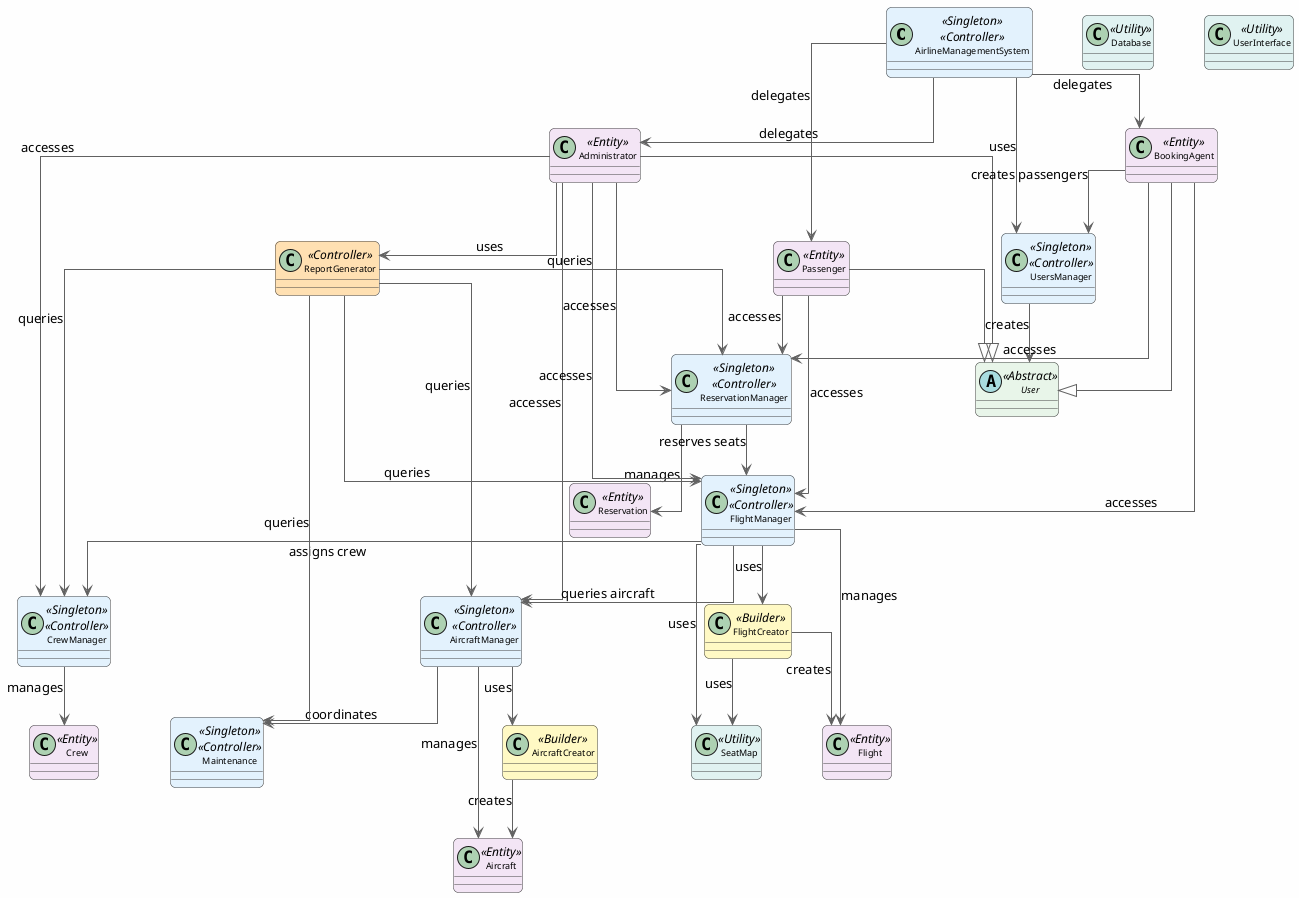 @startuml Airline_Management_System_Simplified

' ==================== Styling Configuration ====================
skinparam classAttributeIconSize 0
skinparam linetype ortho
skinparam backgroundColor #FEFEFE
skinparam roundcorner 10
skinparam shadowing false
skinparam nodesep 50
skinparam ranksep 50
skinparam minClassWidth 50

' Class styling
skinparam class {
  BackgroundColor<<Abstract>> #E8F5E9
  BackgroundColor<<Singleton>> #E3F2FD
  BackgroundColor<<Entity>> #F3E5F5
  BackgroundColor<<Controller>> #FFE0B2
  BackgroundColor<<Utility>> #E0F2F1
  BackgroundColor<<Builder>> #FFF9C4
  BorderColor #424242
  ArrowColor #616161
  FontName Arial
  FontSize 9
}

' Entry Point
class AirlineManagementSystem <<Singleton>> <<Controller>>

' User Management
abstract class User <<Abstract>>
class Administrator <<Entity>>
class BookingAgent <<Entity>>
class Passenger <<Entity>>
class UsersManager <<Singleton>> <<Controller>>

' Aircraft Management
class Aircraft <<Entity>>
class AircraftCreator <<Builder>>
class AircraftManager <<Singleton>> <<Controller>>
class Maintenance <<Singleton>> <<Controller>>

' Crew Management
class Crew <<Entity>>
class CrewManager <<Singleton>> <<Controller>>

' Flight Management
class SeatMap <<Utility>>
class Flight <<Entity>>
class FlightCreator <<Builder>>
class FlightManager <<Singleton>> <<Controller>>

' Reservation Management
class Reservation <<Entity>>
class ReservationManager <<Singleton>> <<Controller>>

' Utils
class Database <<Utility>>
class UserInterface <<Utility>>

' Reporting
class ReportGenerator <<Controller>>

' Relationships
Administrator --|> User
BookingAgent --|> User
Passenger --|> User

UsersManager --> User : creates

AircraftCreator --> Aircraft : creates
AircraftManager --> Aircraft : manages
AircraftManager --> AircraftCreator : uses
AircraftManager --> Maintenance : coordinates

CrewManager --> Crew : manages

FlightCreator --> Flight : creates
FlightCreator --> SeatMap : uses
FlightManager --> Flight : manages
FlightManager --> FlightCreator : uses
FlightManager --> SeatMap : uses

ReservationManager --> Reservation : manages

AirlineManagementSystem --> UsersManager : uses
AirlineManagementSystem --> Administrator : delegates
AirlineManagementSystem --> BookingAgent : delegates
AirlineManagementSystem --> Passenger : delegates

Administrator --> AircraftManager : accesses
Administrator --> FlightManager : accesses
Administrator --> CrewManager : accesses
Administrator --> ReservationManager : accesses
Administrator --> ReportGenerator : uses

BookingAgent --> FlightManager : accesses
BookingAgent --> ReservationManager : accesses
BookingAgent --> UsersManager : creates passengers

Passenger --> FlightManager : accesses
Passenger --> ReservationManager : accesses

FlightManager --> AircraftManager : queries aircraft
FlightManager --> CrewManager : assigns crew

ReservationManager --> FlightManager : reserves seats

ReportGenerator --> FlightManager : queries
ReportGenerator --> ReservationManager : queries
ReportGenerator --> CrewManager : queries
ReportGenerator --> AircraftManager : queries
ReportGenerator --> Maintenance : queries

@enduml